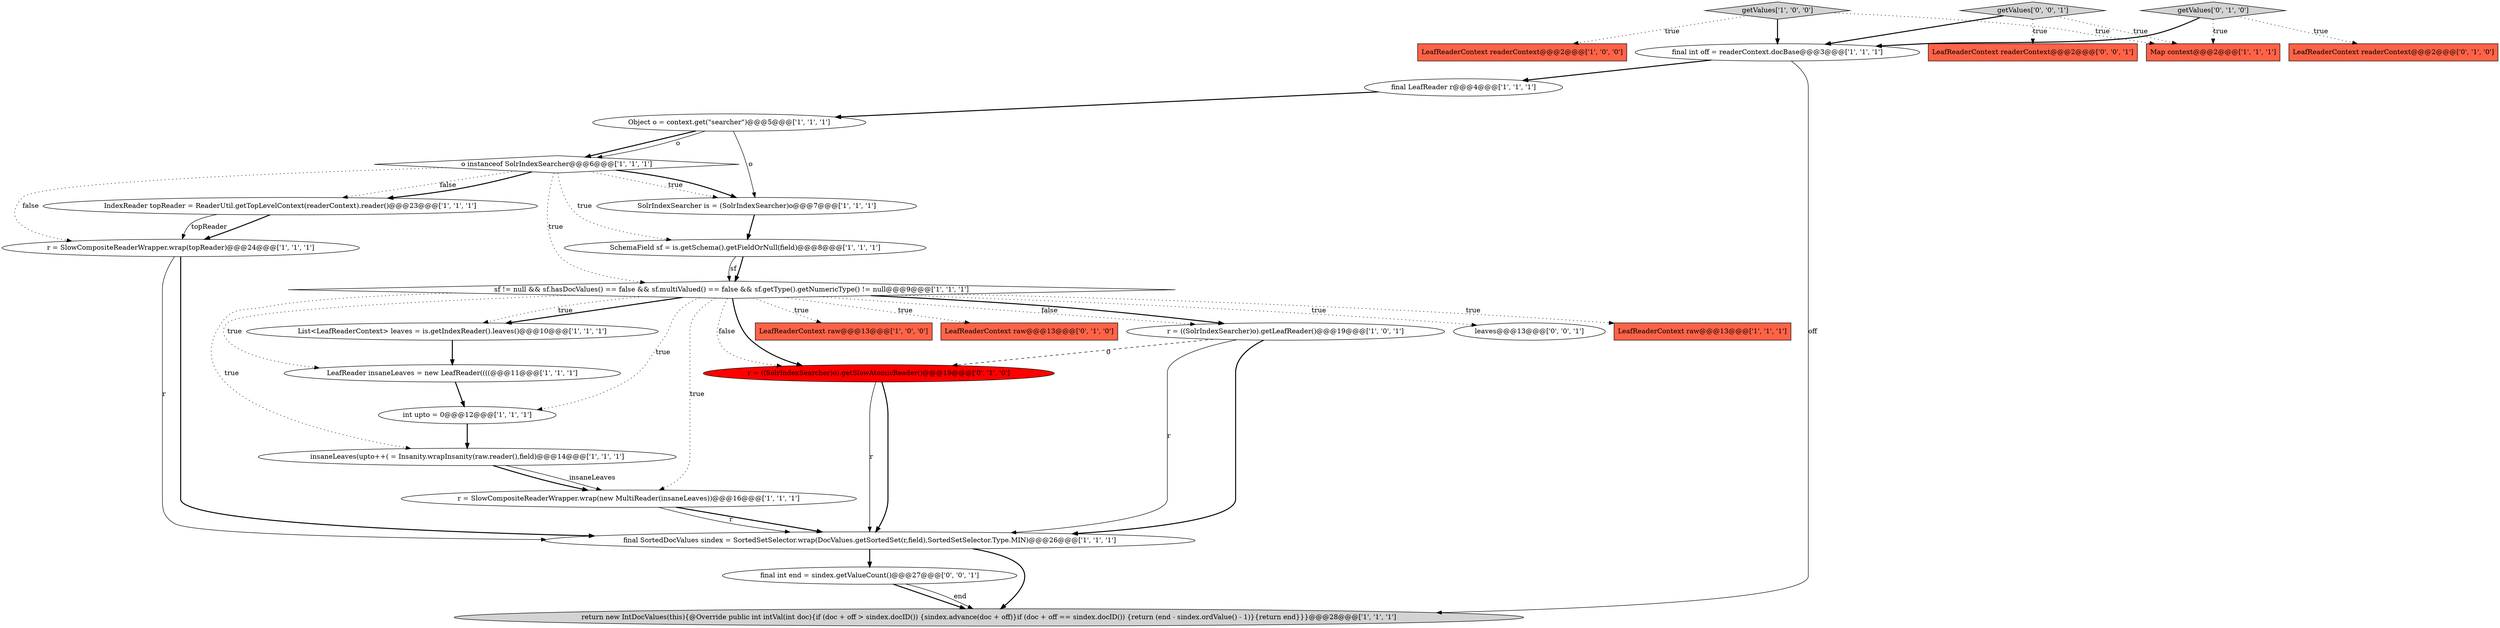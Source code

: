 digraph {
2 [style = filled, label = "insaneLeaves(upto++( = Insanity.wrapInsanity(raw.reader(),field)@@@14@@@['1', '1', '1']", fillcolor = white, shape = ellipse image = "AAA0AAABBB1BBB"];
0 [style = filled, label = "LeafReaderContext readerContext@@@2@@@['1', '0', '0']", fillcolor = tomato, shape = box image = "AAA0AAABBB1BBB"];
10 [style = filled, label = "int upto = 0@@@12@@@['1', '1', '1']", fillcolor = white, shape = ellipse image = "AAA0AAABBB1BBB"];
25 [style = filled, label = "r = ((SolrIndexSearcher)o).getSlowAtomicReader()@@@19@@@['0', '1', '0']", fillcolor = red, shape = ellipse image = "AAA1AAABBB2BBB"];
20 [style = filled, label = "r = ((SolrIndexSearcher)o).getLeafReader()@@@19@@@['1', '0', '1']", fillcolor = white, shape = ellipse image = "AAA0AAABBB1BBB"];
4 [style = filled, label = "LeafReader insaneLeaves = new LeafReader((((@@@11@@@['1', '1', '1']", fillcolor = white, shape = ellipse image = "AAA0AAABBB1BBB"];
1 [style = filled, label = "LeafReaderContext raw@@@13@@@['1', '0', '0']", fillcolor = tomato, shape = box image = "AAA0AAABBB1BBB"];
3 [style = filled, label = "List<LeafReaderContext> leaves = is.getIndexReader().leaves()@@@10@@@['1', '1', '1']", fillcolor = white, shape = ellipse image = "AAA0AAABBB1BBB"];
29 [style = filled, label = "final int end = sindex.getValueCount()@@@27@@@['0', '0', '1']", fillcolor = white, shape = ellipse image = "AAA0AAABBB3BBB"];
15 [style = filled, label = "final LeafReader r@@@4@@@['1', '1', '1']", fillcolor = white, shape = ellipse image = "AAA0AAABBB1BBB"];
12 [style = filled, label = "return new IntDocValues(this){@Override public int intVal(int doc){if (doc + off > sindex.docID()) {sindex.advance(doc + off)}if (doc + off == sindex.docID()) {return (end - sindex.ordValue() - 1)}{return end}}}@@@28@@@['1', '1', '1']", fillcolor = lightgray, shape = ellipse image = "AAA0AAABBB1BBB"];
18 [style = filled, label = "o instanceof SolrIndexSearcher@@@6@@@['1', '1', '1']", fillcolor = white, shape = diamond image = "AAA0AAABBB1BBB"];
22 [style = filled, label = "LeafReaderContext raw@@@13@@@['0', '1', '0']", fillcolor = tomato, shape = box image = "AAA0AAABBB2BBB"];
26 [style = filled, label = "LeafReaderContext readerContext@@@2@@@['0', '0', '1']", fillcolor = tomato, shape = box image = "AAA0AAABBB3BBB"];
17 [style = filled, label = "r = SlowCompositeReaderWrapper.wrap(topReader)@@@24@@@['1', '1', '1']", fillcolor = white, shape = ellipse image = "AAA0AAABBB1BBB"];
27 [style = filled, label = "leaves@@@13@@@['0', '0', '1']", fillcolor = white, shape = ellipse image = "AAA0AAABBB3BBB"];
8 [style = filled, label = "Object o = context.get(\"searcher\")@@@5@@@['1', '1', '1']", fillcolor = white, shape = ellipse image = "AAA0AAABBB1BBB"];
7 [style = filled, label = "Map context@@@2@@@['1', '1', '1']", fillcolor = tomato, shape = box image = "AAA0AAABBB1BBB"];
21 [style = filled, label = "getValues['1', '0', '0']", fillcolor = lightgray, shape = diamond image = "AAA0AAABBB1BBB"];
14 [style = filled, label = "SchemaField sf = is.getSchema().getFieldOrNull(field)@@@8@@@['1', '1', '1']", fillcolor = white, shape = ellipse image = "AAA0AAABBB1BBB"];
28 [style = filled, label = "getValues['0', '0', '1']", fillcolor = lightgray, shape = diamond image = "AAA0AAABBB3BBB"];
13 [style = filled, label = "final int off = readerContext.docBase@@@3@@@['1', '1', '1']", fillcolor = white, shape = ellipse image = "AAA0AAABBB1BBB"];
5 [style = filled, label = "LeafReaderContext raw@@@13@@@['1', '1', '1']", fillcolor = tomato, shape = box image = "AAA0AAABBB1BBB"];
19 [style = filled, label = "SolrIndexSearcher is = (SolrIndexSearcher)o@@@7@@@['1', '1', '1']", fillcolor = white, shape = ellipse image = "AAA0AAABBB1BBB"];
24 [style = filled, label = "getValues['0', '1', '0']", fillcolor = lightgray, shape = diamond image = "AAA0AAABBB2BBB"];
6 [style = filled, label = "IndexReader topReader = ReaderUtil.getTopLevelContext(readerContext).reader()@@@23@@@['1', '1', '1']", fillcolor = white, shape = ellipse image = "AAA0AAABBB1BBB"];
9 [style = filled, label = "r = SlowCompositeReaderWrapper.wrap(new MultiReader(insaneLeaves))@@@16@@@['1', '1', '1']", fillcolor = white, shape = ellipse image = "AAA0AAABBB1BBB"];
23 [style = filled, label = "LeafReaderContext readerContext@@@2@@@['0', '1', '0']", fillcolor = tomato, shape = box image = "AAA0AAABBB2BBB"];
16 [style = filled, label = "sf != null && sf.hasDocValues() == false && sf.multiValued() == false && sf.getType().getNumericType() != null@@@9@@@['1', '1', '1']", fillcolor = white, shape = diamond image = "AAA0AAABBB1BBB"];
11 [style = filled, label = "final SortedDocValues sindex = SortedSetSelector.wrap(DocValues.getSortedSet(r,field),SortedSetSelector.Type.MIN)@@@26@@@['1', '1', '1']", fillcolor = white, shape = ellipse image = "AAA0AAABBB1BBB"];
14->16 [style = bold, label=""];
16->3 [style = bold, label=""];
4->10 [style = bold, label=""];
6->17 [style = bold, label=""];
16->9 [style = dotted, label="true"];
8->19 [style = solid, label="o"];
16->2 [style = dotted, label="true"];
9->11 [style = bold, label=""];
18->16 [style = dotted, label="true"];
8->18 [style = bold, label=""];
21->0 [style = dotted, label="true"];
18->19 [style = dotted, label="true"];
18->19 [style = bold, label=""];
16->25 [style = dotted, label="false"];
11->29 [style = bold, label=""];
28->13 [style = bold, label=""];
16->25 [style = bold, label=""];
11->12 [style = bold, label=""];
24->13 [style = bold, label=""];
8->18 [style = solid, label="o"];
2->9 [style = bold, label=""];
14->16 [style = solid, label="sf"];
17->11 [style = solid, label="r"];
16->22 [style = dotted, label="true"];
16->4 [style = dotted, label="true"];
3->4 [style = bold, label=""];
16->3 [style = dotted, label="true"];
18->14 [style = dotted, label="true"];
16->10 [style = dotted, label="true"];
20->11 [style = solid, label="r"];
18->6 [style = dotted, label="false"];
6->17 [style = solid, label="topReader"];
2->9 [style = solid, label="insaneLeaves"];
29->12 [style = bold, label=""];
9->11 [style = solid, label="r"];
19->14 [style = bold, label=""];
16->20 [style = dotted, label="false"];
24->23 [style = dotted, label="true"];
16->1 [style = dotted, label="true"];
20->25 [style = dashed, label="0"];
18->6 [style = bold, label=""];
25->11 [style = bold, label=""];
28->26 [style = dotted, label="true"];
25->11 [style = solid, label="r"];
21->7 [style = dotted, label="true"];
28->7 [style = dotted, label="true"];
16->5 [style = dotted, label="true"];
29->12 [style = solid, label="end"];
10->2 [style = bold, label=""];
16->27 [style = dotted, label="true"];
13->15 [style = bold, label=""];
16->20 [style = bold, label=""];
15->8 [style = bold, label=""];
18->17 [style = dotted, label="false"];
24->7 [style = dotted, label="true"];
13->12 [style = solid, label="off"];
21->13 [style = bold, label=""];
20->11 [style = bold, label=""];
17->11 [style = bold, label=""];
}
